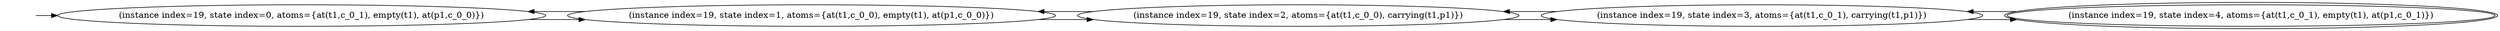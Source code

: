 digraph {
rankdir="LR"
s0[label="(instance index=19, state index=0, atoms={at(t1,c_0_1), empty(t1), at(p1,c_0_0)})"]
s1[label="(instance index=19, state index=1, atoms={at(t1,c_0_0), empty(t1), at(p1,c_0_0)})"]
s2[label="(instance index=19, state index=2, atoms={at(t1,c_0_0), carrying(t1,p1)})"]
s3[label="(instance index=19, state index=3, atoms={at(t1,c_0_1), carrying(t1,p1)})"]
s4[peripheries=2,label="(instance index=19, state index=4, atoms={at(t1,c_0_1), empty(t1), at(p1,c_0_1)})"]
Dangling [ label = "", style = invis ]
{ rank = same; Dangling }
Dangling -> s0
{ rank = same; s0}
{ rank = same; s1}
{ rank = same; s2}
{ rank = same; s3}
{ rank = same; s4}
{
s0->s1
}
{
s1->s0
s1->s2
}
{
s2->s3
s2->s1
}
{
s3->s2
s3->s4
}
{
s4->s3
}
}
